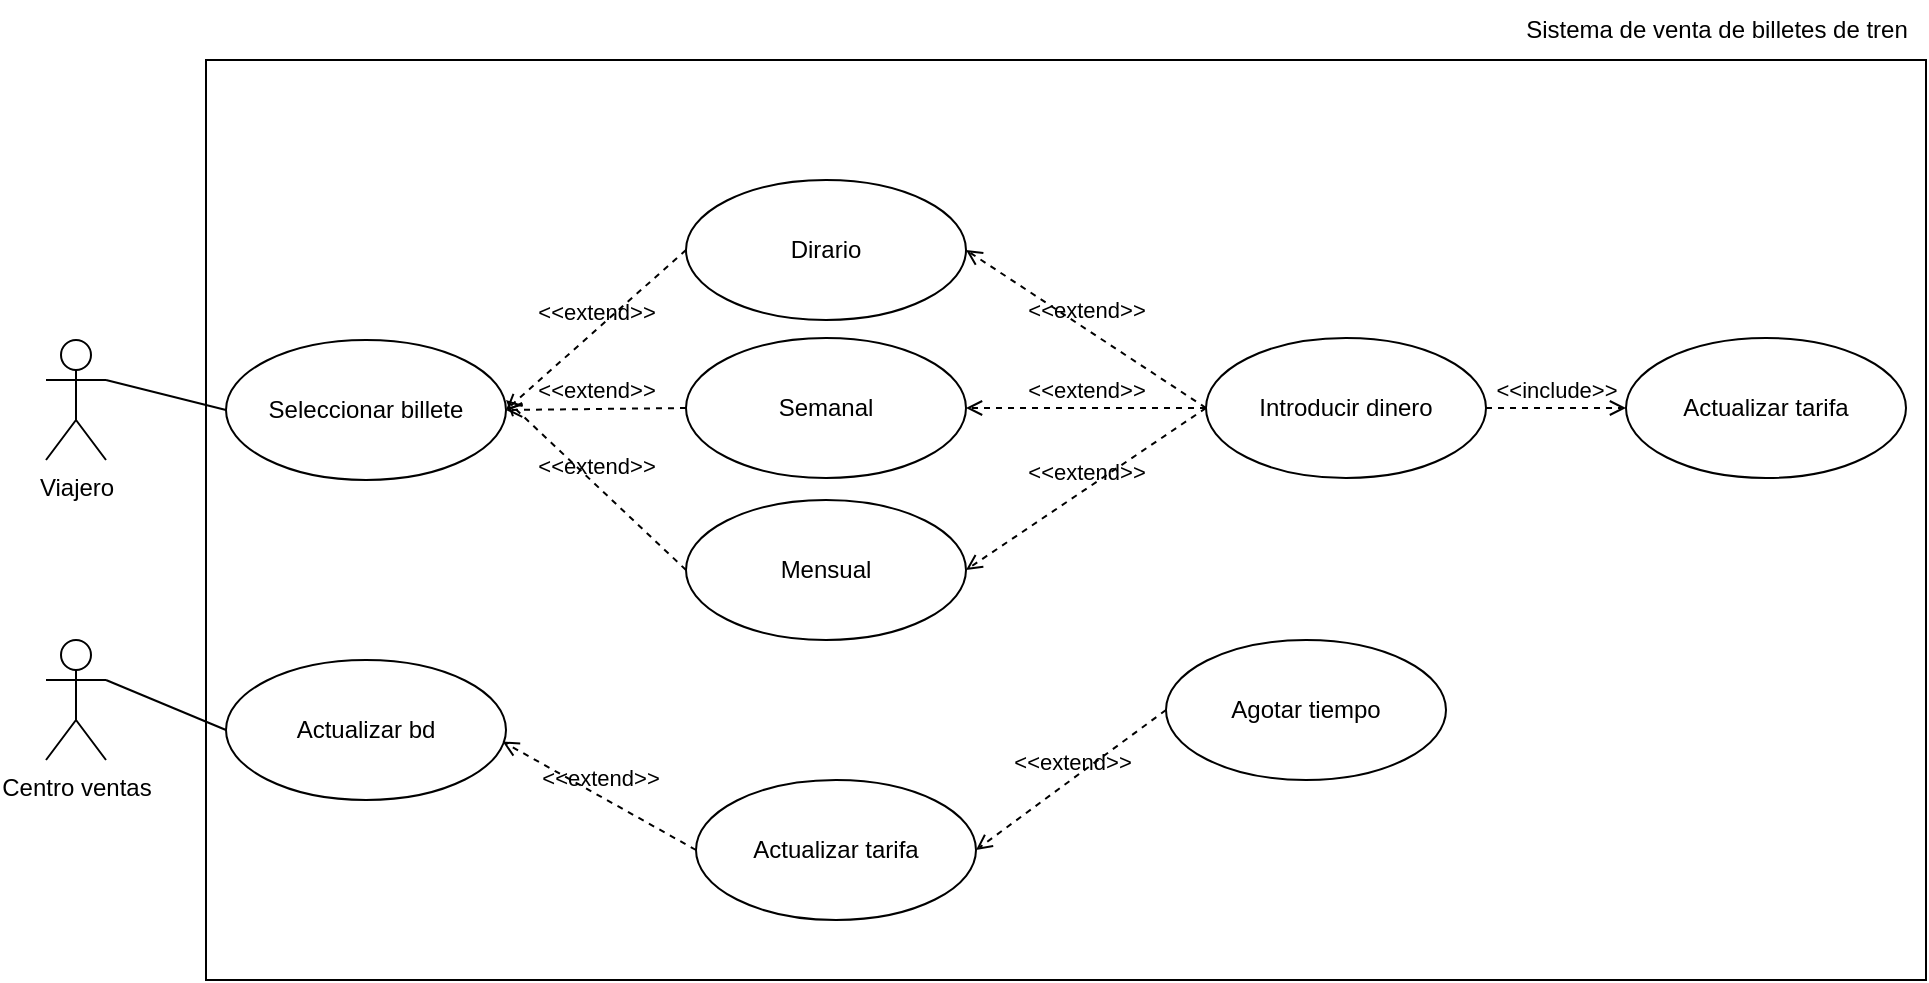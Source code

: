 <mxfile version="21.6.1" type="device">
  <diagram name="Página-1" id="dQhoq8zj8oCeY4fYDPJE">
    <mxGraphModel dx="1292" dy="753" grid="1" gridSize="10" guides="1" tooltips="1" connect="1" arrows="1" fold="1" page="1" pageScale="1" pageWidth="1169" pageHeight="827" math="0" shadow="0">
      <root>
        <mxCell id="0" />
        <mxCell id="1" parent="0" />
        <mxCell id="kaxNxBpCcUEmazIlbz1v-32" value="" style="rounded=0;whiteSpace=wrap;html=1;" vertex="1" parent="1">
          <mxGeometry x="270" y="220" width="860" height="460" as="geometry" />
        </mxCell>
        <mxCell id="kaxNxBpCcUEmazIlbz1v-3" value="Viajero" style="shape=umlActor;verticalLabelPosition=bottom;verticalAlign=top;html=1;outlineConnect=0;" vertex="1" parent="1">
          <mxGeometry x="190" y="360" width="30" height="60" as="geometry" />
        </mxCell>
        <mxCell id="kaxNxBpCcUEmazIlbz1v-4" value="Centro ventas" style="shape=umlActor;verticalLabelPosition=bottom;verticalAlign=top;html=1;outlineConnect=0;" vertex="1" parent="1">
          <mxGeometry x="190" y="510" width="30" height="60" as="geometry" />
        </mxCell>
        <mxCell id="kaxNxBpCcUEmazIlbz1v-10" value="Seleccionar billete" style="ellipse;whiteSpace=wrap;html=1;" vertex="1" parent="1">
          <mxGeometry x="280" y="360" width="140" height="70" as="geometry" />
        </mxCell>
        <mxCell id="kaxNxBpCcUEmazIlbz1v-11" value="Actualizar bd" style="ellipse;whiteSpace=wrap;html=1;" vertex="1" parent="1">
          <mxGeometry x="280" y="520" width="140" height="70" as="geometry" />
        </mxCell>
        <mxCell id="kaxNxBpCcUEmazIlbz1v-12" value="Dirario" style="ellipse;whiteSpace=wrap;html=1;" vertex="1" parent="1">
          <mxGeometry x="510" y="280" width="140" height="70" as="geometry" />
        </mxCell>
        <mxCell id="kaxNxBpCcUEmazIlbz1v-13" value="Semanal" style="ellipse;whiteSpace=wrap;html=1;" vertex="1" parent="1">
          <mxGeometry x="510" y="359" width="140" height="70" as="geometry" />
        </mxCell>
        <mxCell id="kaxNxBpCcUEmazIlbz1v-14" value="Mensual" style="ellipse;whiteSpace=wrap;html=1;" vertex="1" parent="1">
          <mxGeometry x="510" y="440" width="140" height="70" as="geometry" />
        </mxCell>
        <mxCell id="kaxNxBpCcUEmazIlbz1v-15" value="&amp;lt;&amp;lt;extend&amp;gt;&amp;gt;" style="html=1;verticalAlign=bottom;labelBackgroundColor=none;endArrow=open;endFill=0;dashed=1;rounded=0;entryX=1;entryY=0.5;entryDx=0;entryDy=0;exitX=0;exitY=0.5;exitDx=0;exitDy=0;" edge="1" parent="1" source="kaxNxBpCcUEmazIlbz1v-12" target="kaxNxBpCcUEmazIlbz1v-10">
          <mxGeometry width="160" relative="1" as="geometry">
            <mxPoint x="430" y="290" as="sourcePoint" />
            <mxPoint x="590" y="290" as="targetPoint" />
          </mxGeometry>
        </mxCell>
        <mxCell id="kaxNxBpCcUEmazIlbz1v-16" value="&amp;lt;&amp;lt;extend&amp;gt;&amp;gt;" style="html=1;verticalAlign=bottom;labelBackgroundColor=none;endArrow=open;endFill=0;dashed=1;rounded=0;entryX=1;entryY=0.5;entryDx=0;entryDy=0;exitX=0;exitY=0.5;exitDx=0;exitDy=0;" edge="1" parent="1" source="kaxNxBpCcUEmazIlbz1v-13" target="kaxNxBpCcUEmazIlbz1v-10">
          <mxGeometry width="160" relative="1" as="geometry">
            <mxPoint x="520" y="335" as="sourcePoint" />
            <mxPoint x="430" y="405" as="targetPoint" />
          </mxGeometry>
        </mxCell>
        <mxCell id="kaxNxBpCcUEmazIlbz1v-17" value="&amp;lt;&amp;lt;extend&amp;gt;&amp;gt;" style="html=1;verticalAlign=bottom;labelBackgroundColor=none;endArrow=open;endFill=0;dashed=1;rounded=0;exitX=0;exitY=0.5;exitDx=0;exitDy=0;" edge="1" parent="1" source="kaxNxBpCcUEmazIlbz1v-14">
          <mxGeometry width="160" relative="1" as="geometry">
            <mxPoint x="520" y="414" as="sourcePoint" />
            <mxPoint x="420" y="390" as="targetPoint" />
          </mxGeometry>
        </mxCell>
        <mxCell id="kaxNxBpCcUEmazIlbz1v-18" value="&amp;lt;&amp;lt;include&amp;gt;&amp;gt;" style="html=1;verticalAlign=bottom;labelBackgroundColor=none;endArrow=open;endFill=0;dashed=1;rounded=0;exitX=1;exitY=0.5;exitDx=0;exitDy=0;entryX=0;entryY=0.5;entryDx=0;entryDy=0;" edge="1" parent="1" source="kaxNxBpCcUEmazIlbz1v-19" target="kaxNxBpCcUEmazIlbz1v-28">
          <mxGeometry width="160" relative="1" as="geometry">
            <mxPoint x="676" y="320" as="sourcePoint" />
            <mxPoint x="840" y="370" as="targetPoint" />
          </mxGeometry>
        </mxCell>
        <mxCell id="kaxNxBpCcUEmazIlbz1v-19" value="Introducir dinero" style="ellipse;whiteSpace=wrap;html=1;" vertex="1" parent="1">
          <mxGeometry x="770" y="359" width="140" height="70" as="geometry" />
        </mxCell>
        <mxCell id="kaxNxBpCcUEmazIlbz1v-22" value="Actualizar tarifa" style="ellipse;whiteSpace=wrap;html=1;" vertex="1" parent="1">
          <mxGeometry x="515" y="580" width="140" height="70" as="geometry" />
        </mxCell>
        <mxCell id="kaxNxBpCcUEmazIlbz1v-23" value="&amp;lt;&amp;lt;extend&amp;gt;&amp;gt;" style="html=1;verticalAlign=bottom;labelBackgroundColor=none;endArrow=open;endFill=0;dashed=1;rounded=0;entryX=0.988;entryY=0.583;entryDx=0;entryDy=0;exitX=0;exitY=0.5;exitDx=0;exitDy=0;entryPerimeter=0;" edge="1" parent="1" source="kaxNxBpCcUEmazIlbz1v-22" target="kaxNxBpCcUEmazIlbz1v-11">
          <mxGeometry width="160" relative="1" as="geometry">
            <mxPoint x="520" y="325" as="sourcePoint" />
            <mxPoint x="430" y="405" as="targetPoint" />
          </mxGeometry>
        </mxCell>
        <mxCell id="kaxNxBpCcUEmazIlbz1v-24" value="Agotar tiempo" style="ellipse;whiteSpace=wrap;html=1;" vertex="1" parent="1">
          <mxGeometry x="750" y="510" width="140" height="70" as="geometry" />
        </mxCell>
        <mxCell id="kaxNxBpCcUEmazIlbz1v-25" value="&amp;lt;&amp;lt;extend&amp;gt;&amp;gt;" style="html=1;verticalAlign=bottom;labelBackgroundColor=none;endArrow=open;endFill=0;dashed=1;rounded=0;exitX=0;exitY=0.5;exitDx=0;exitDy=0;entryX=1;entryY=0.5;entryDx=0;entryDy=0;" edge="1" parent="1" source="kaxNxBpCcUEmazIlbz1v-24" target="kaxNxBpCcUEmazIlbz1v-22">
          <mxGeometry width="160" relative="1" as="geometry">
            <mxPoint x="520" y="485" as="sourcePoint" />
            <mxPoint x="430" y="400" as="targetPoint" />
          </mxGeometry>
        </mxCell>
        <mxCell id="kaxNxBpCcUEmazIlbz1v-26" value="" style="endArrow=none;html=1;rounded=0;exitX=1;exitY=0.333;exitDx=0;exitDy=0;exitPerimeter=0;entryX=0;entryY=0.5;entryDx=0;entryDy=0;" edge="1" parent="1" source="kaxNxBpCcUEmazIlbz1v-3" target="kaxNxBpCcUEmazIlbz1v-10">
          <mxGeometry width="50" height="50" relative="1" as="geometry">
            <mxPoint x="570" y="490" as="sourcePoint" />
            <mxPoint x="620" y="440" as="targetPoint" />
          </mxGeometry>
        </mxCell>
        <mxCell id="kaxNxBpCcUEmazIlbz1v-27" value="" style="endArrow=none;html=1;rounded=0;exitX=1;exitY=0.333;exitDx=0;exitDy=0;exitPerimeter=0;entryX=0;entryY=0.5;entryDx=0;entryDy=0;" edge="1" parent="1" source="kaxNxBpCcUEmazIlbz1v-4" target="kaxNxBpCcUEmazIlbz1v-11">
          <mxGeometry width="50" height="50" relative="1" as="geometry">
            <mxPoint x="230" y="390" as="sourcePoint" />
            <mxPoint x="290" y="405" as="targetPoint" />
          </mxGeometry>
        </mxCell>
        <mxCell id="kaxNxBpCcUEmazIlbz1v-28" value="Actualizar tarifa" style="ellipse;whiteSpace=wrap;html=1;" vertex="1" parent="1">
          <mxGeometry x="980" y="359" width="140" height="70" as="geometry" />
        </mxCell>
        <mxCell id="kaxNxBpCcUEmazIlbz1v-29" value="&amp;lt;&amp;lt;extend&amp;gt;&amp;gt;" style="html=1;verticalAlign=bottom;labelBackgroundColor=none;endArrow=open;endFill=0;dashed=1;rounded=0;entryX=1;entryY=0.5;entryDx=0;entryDy=0;exitX=0;exitY=0.5;exitDx=0;exitDy=0;" edge="1" parent="1" source="kaxNxBpCcUEmazIlbz1v-19" target="kaxNxBpCcUEmazIlbz1v-12">
          <mxGeometry width="160" relative="1" as="geometry">
            <mxPoint x="520" y="325" as="sourcePoint" />
            <mxPoint x="430" y="405" as="targetPoint" />
          </mxGeometry>
        </mxCell>
        <mxCell id="kaxNxBpCcUEmazIlbz1v-30" value="&amp;lt;&amp;lt;extend&amp;gt;&amp;gt;" style="html=1;verticalAlign=bottom;labelBackgroundColor=none;endArrow=open;endFill=0;dashed=1;rounded=0;entryX=1;entryY=0.5;entryDx=0;entryDy=0;exitX=0;exitY=0.5;exitDx=0;exitDy=0;" edge="1" parent="1" source="kaxNxBpCcUEmazIlbz1v-19" target="kaxNxBpCcUEmazIlbz1v-13">
          <mxGeometry width="160" relative="1" as="geometry">
            <mxPoint x="780" y="404" as="sourcePoint" />
            <mxPoint x="660" y="325" as="targetPoint" />
          </mxGeometry>
        </mxCell>
        <mxCell id="kaxNxBpCcUEmazIlbz1v-31" value="&amp;lt;&amp;lt;extend&amp;gt;&amp;gt;" style="html=1;verticalAlign=bottom;labelBackgroundColor=none;endArrow=open;endFill=0;dashed=1;rounded=0;entryX=1;entryY=0.5;entryDx=0;entryDy=0;exitX=0;exitY=0.5;exitDx=0;exitDy=0;" edge="1" parent="1" source="kaxNxBpCcUEmazIlbz1v-19" target="kaxNxBpCcUEmazIlbz1v-14">
          <mxGeometry width="160" relative="1" as="geometry">
            <mxPoint x="780" y="404" as="sourcePoint" />
            <mxPoint x="660" y="404" as="targetPoint" />
          </mxGeometry>
        </mxCell>
        <mxCell id="kaxNxBpCcUEmazIlbz1v-33" value="Sistema de venta de billetes de tren" style="text;html=1;align=center;verticalAlign=middle;resizable=0;points=[];autosize=1;strokeColor=none;fillColor=none;" vertex="1" parent="1">
          <mxGeometry x="920" y="190" width="210" height="30" as="geometry" />
        </mxCell>
      </root>
    </mxGraphModel>
  </diagram>
</mxfile>
